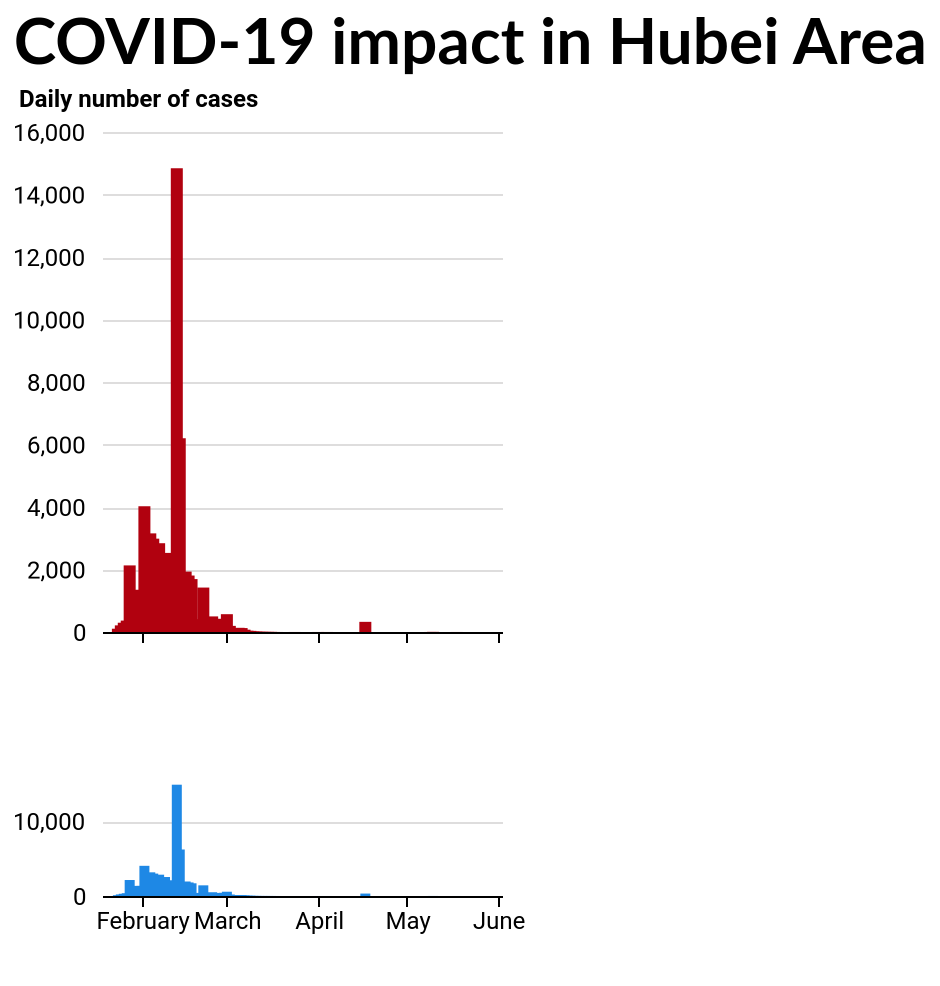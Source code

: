 {
  "config": {
    "background": "#FFFFFF",
    "title": {
      "anchor": "start",
      "fontSize": 32,
      "font": "Lato"
    },
    "axisX": {
      "domain": true,
      "domainColor": "#000000",
      "domainWidth": 1,
      "grid": false,
      "labelFontSize": 12,
      "labelFont": "Roboto",
      "labelAngle": 0,
      "tickColor": "#000000",
      "tickSize": 5,
      "titleFontSize": 12,
      "titlePadding": 10,
      "titleFont": "Roboto"
    },
    "axisY": {
      "domain": false,
      "domainWidth": 1,
      "grid": true,
      "gridColor": "#DEDDDD",
      "gridWidth": 1,
      "labelFontSize": 12,
      "labelFont": "Roboto",
      "labelPadding": 8,
      "ticks": false,
      "titleFontSize": 12,
      "titlePadding": 10,
      "titleFont": "Roboto",
      "titleAngle": 0,
      "titleY": -10,
      "titleX": 18
    },
    "legend": {
      "labelFontSize": 12,
      "labelFont": "Roboto",
      "symbolSize": 100,
      "titleFontSize": 12,
      "titlePadding": 10,
      "titleFont": "Roboto",
      "orient": "right",
      "offset": 10
    },
    "view": {
      "stroke": "transparent"
    },
    "range": {
      "category": [
        "#1696d2",
        "#ec008b",
        "#fdbf11",
        "#000000",
        "#d2d2d2",
        "#55b748"
      ],
      "diverging": [
        "#ca5800",
        "#fdbf11",
        "#fdd870",
        "#fff2cf",
        "#cfe8f3",
        "#73bfe2",
        "#1696d2",
        "#0a4c6a"
      ],
      "heatmap": [
        "#ca5800",
        "#fdbf11",
        "#fdd870",
        "#fff2cf",
        "#cfe8f3",
        "#73bfe2",
        "#1696d2",
        "#0a4c6a"
      ],
      "ordinal": [
        "#cfe8f3",
        "#a2d4ec",
        "#73bfe2",
        "#46abdb",
        "#1696d2",
        "#12719e"
      ],
      "ramp": [
        "#CFE8F3",
        "#A2D4EC",
        "#73BFE2",
        "#46ABDB",
        "#1696D2",
        "#12719E",
        "#0A4C6A",
        "#062635"
      ]
    },
    "area": {
      "fill": "#1696d2"
    },
    "rect": {
      "fill": "#1696d2"
    },
    "line": {
      "color": "#1696d2",
      "stroke": "#1696d2",
      "strokeWidth": 5
    },
    "trail": {
      "color": "#1696d2",
      "stroke": "#1696d2",
      "strokeWidth": 0,
      "size": 1
    },
    "path": {
      "stroke": "#1696d2",
      "strokeWidth": 0.5
    },
    "point": {
      "filled": true
    },
    "text": {
      "font": "Open Sans",
      "color": "#1696d2",
      "fontSize": 11,
      "align": "center",
      "fontWeight": 400,
      "size": 11
    },
    "style": {
      "bar": {
        "fill": "#1696d2",
        "stroke": null
      }
    },
    "arc": {
      "fill": "#1696d2"
    },
    "shape": {
      "stroke": "#1696d2"
    },
    "symbol": {
      "fill": "#1696d2",
      "size": 30
    }
  },
  "vconcat": [
    {
      "mark": {
        "type": "bar",
        "color": "#1e88e5"
      },
      "encoding": {
        "color": {
          "condition": {
            "value": "#1e88e5",
            "selection": {
              "not": "selector053"
            }
          },
          "value": "#b1010f"
        },
        "size": {
          "condition": {
            "value": 3,
            "selection": {
              "not": "selector053"
            }
          },
          "value": 6
        },
        "tooltip": [
          {
            "type": "nominal",
            "field": "Province",
            "title": "Area Name"
          },
          {
            "type": "temporal",
            "field": "Date",
            "title": "Date"
          },
          {
            "type": "quantitative",
            "field": "daily_Confirmed",
            "title": "Daily new cases"
          },
          {
            "type": "quantitative",
            "field": "Confirmed",
            "title": "Total cases"
          }
        ],
        "x": {
          "type": "temporal",
          "axis": {
            "labels": false,
            "title": " "
          },
          "field": "Date",
          "scale": {
            "domain": {
              "selection": "selector052"
            }
          }
        },
        "y": {
          "type": "quantitative",
          "axis": {
            "title": "Daily number of cases"
          },
          "field": "daily_Confirmed"
        }
      },
      "height": "250",
      "selection": {
        "selector053": {
          "type": "single",
          "on": "mouseover",
          "fields": [
            "Date"
          ],
          "nearest": true
        }
      },
      "title": "COVID-19 impact in Hubei Area",
      "width": "container"
    },
    {
      "mark": {
        "type": "bar",
        "color": "#1e88e5"
      },
      "encoding": {
        "color": {
          "condition": {
            "value": "#1e88e5",
            "selection": "selector052"
          },
          "value": "lightgray"
        },
        "x": {
          "type": "temporal",
          "axis": {
            "title": " "
          },
          "field": "Date"
        },
        "y": {
          "type": "quantitative",
          "axis": {
            "title": " "
          },
          "field": "daily_Confirmed"
        }
      },
      "height": 60,
      "selection": {
        "selector052": {
          "type": "interval",
          "encodings": [
            "x"
          ]
        }
      },
      "width": "container"
    }
  ],
  "data": {
    "name": "data-adb44c36260c13b51e558c2b8133ca4f"
  },
  "$schema": "https://vega.github.io/schema/vega-lite/v5.json",
  "datasets": {
    "data-adb44c36260c13b51e558c2b8133ca4f": [
      {
        "Country": "China",
        "CountryCode": "CN",
        "Province": "Hubei",
        "City": "",
        "CityCode": "",
        "Lat": "30.98",
        "Lon": "112.27",
        "Confirmed": 444,
        "Deaths": 17,
        "Recovered": 28,
        "Active": 399,
        "Date": "2020-01-22T00:00:00",
        "daily_Confirmed": 0
      },
      {
        "Country": "China",
        "CountryCode": "CN",
        "Province": "Hubei",
        "City": "",
        "CityCode": "",
        "Lat": "30.98",
        "Lon": "112.27",
        "Confirmed": 444,
        "Deaths": 17,
        "Recovered": 28,
        "Active": 399,
        "Date": "2020-01-23T00:00:00",
        "daily_Confirmed": 0
      },
      {
        "Country": "China",
        "CountryCode": "CN",
        "Province": "Hubei",
        "City": "",
        "CityCode": "",
        "Lat": "30.98",
        "Lon": "112.27",
        "Confirmed": 549,
        "Deaths": 24,
        "Recovered": 31,
        "Active": 494,
        "Date": "2020-01-24T00:00:00",
        "daily_Confirmed": 105
      },
      {
        "Country": "China",
        "CountryCode": "CN",
        "Province": "Hubei",
        "City": "",
        "CityCode": "",
        "Lat": "30.98",
        "Lon": "112.27",
        "Confirmed": 761,
        "Deaths": 40,
        "Recovered": 32,
        "Active": 689,
        "Date": "2020-01-25T00:00:00",
        "daily_Confirmed": 212
      },
      {
        "Country": "China",
        "CountryCode": "CN",
        "Province": "Hubei",
        "City": "",
        "CityCode": "",
        "Lat": "30.98",
        "Lon": "112.27",
        "Confirmed": 1058,
        "Deaths": 52,
        "Recovered": 42,
        "Active": 964,
        "Date": "2020-01-26T00:00:00",
        "daily_Confirmed": 297
      },
      {
        "Country": "China",
        "CountryCode": "CN",
        "Province": "Hubei",
        "City": "",
        "CityCode": "",
        "Lat": "30.98",
        "Lon": "112.27",
        "Confirmed": 1423,
        "Deaths": 76,
        "Recovered": 45,
        "Active": 1302,
        "Date": "2020-01-27T00:00:00",
        "daily_Confirmed": 365
      },
      {
        "Country": "China",
        "CountryCode": "CN",
        "Province": "Hubei",
        "City": "",
        "CityCode": "",
        "Lat": "30.98",
        "Lon": "112.27",
        "Confirmed": 3554,
        "Deaths": 125,
        "Recovered": 80,
        "Active": 3349,
        "Date": "2020-01-28T00:00:00",
        "daily_Confirmed": 2131
      },
      {
        "Country": "China",
        "CountryCode": "CN",
        "Province": "Hubei",
        "City": "",
        "CityCode": "",
        "Lat": "30.98",
        "Lon": "112.27",
        "Confirmed": 3554,
        "Deaths": 125,
        "Recovered": 88,
        "Active": 3341,
        "Date": "2020-01-29T00:00:00",
        "daily_Confirmed": 0
      },
      {
        "Country": "China",
        "CountryCode": "CN",
        "Province": "Hubei",
        "City": "",
        "CityCode": "",
        "Lat": "30.98",
        "Lon": "112.27",
        "Confirmed": 4903,
        "Deaths": 162,
        "Recovered": 90,
        "Active": 4651,
        "Date": "2020-01-30T00:00:00",
        "daily_Confirmed": 1349
      },
      {
        "Country": "China",
        "CountryCode": "CN",
        "Province": "Hubei",
        "City": "",
        "CityCode": "",
        "Lat": "30.98",
        "Lon": "112.27",
        "Confirmed": 5806,
        "Deaths": 204,
        "Recovered": 141,
        "Active": 5461,
        "Date": "2020-01-31T00:00:00",
        "daily_Confirmed": 903
      },
      {
        "Country": "China",
        "CountryCode": "CN",
        "Province": "Hubei",
        "City": "",
        "CityCode": "",
        "Lat": "30.98",
        "Lon": "112.27",
        "Confirmed": 7153,
        "Deaths": 249,
        "Recovered": 168,
        "Active": 6736,
        "Date": "2020-02-01T00:00:00",
        "daily_Confirmed": 1347
      },
      {
        "Country": "China",
        "CountryCode": "CN",
        "Province": "Hubei",
        "City": "",
        "CityCode": "",
        "Lat": "30.98",
        "Lon": "112.27",
        "Confirmed": 11177,
        "Deaths": 350,
        "Recovered": 295,
        "Active": 10532,
        "Date": "2020-02-02T00:00:00",
        "daily_Confirmed": 4024
      },
      {
        "Country": "China",
        "CountryCode": "CN",
        "Province": "Hubei",
        "City": "",
        "CityCode": "",
        "Lat": "30.98",
        "Lon": "112.27",
        "Confirmed": 13522,
        "Deaths": 414,
        "Recovered": 386,
        "Active": 12722,
        "Date": "2020-02-03T00:00:00",
        "daily_Confirmed": 2345
      },
      {
        "Country": "China",
        "CountryCode": "CN",
        "Province": "Hubei",
        "City": "",
        "CityCode": "",
        "Lat": "30.98",
        "Lon": "112.27",
        "Confirmed": 16678,
        "Deaths": 479,
        "Recovered": 522,
        "Active": 15677,
        "Date": "2020-02-04T00:00:00",
        "daily_Confirmed": 3156
      },
      {
        "Country": "China",
        "CountryCode": "CN",
        "Province": "Hubei",
        "City": "",
        "CityCode": "",
        "Lat": "30.98",
        "Lon": "112.27",
        "Confirmed": 19665,
        "Deaths": 549,
        "Recovered": 633,
        "Active": 18483,
        "Date": "2020-02-05T00:00:00",
        "daily_Confirmed": 2987
      },
      {
        "Country": "China",
        "CountryCode": "CN",
        "Province": "Hubei",
        "City": "",
        "CityCode": "",
        "Lat": "30.98",
        "Lon": "112.27",
        "Confirmed": 22112,
        "Deaths": 618,
        "Recovered": 817,
        "Active": 20677,
        "Date": "2020-02-06T00:00:00",
        "daily_Confirmed": 2447
      },
      {
        "Country": "China",
        "CountryCode": "CN",
        "Province": "Hubei",
        "City": "",
        "CityCode": "",
        "Lat": "30.98",
        "Lon": "112.27",
        "Confirmed": 24953,
        "Deaths": 699,
        "Recovered": 1115,
        "Active": 23139,
        "Date": "2020-02-07T00:00:00",
        "daily_Confirmed": 2841
      },
      {
        "Country": "China",
        "CountryCode": "CN",
        "Province": "Hubei",
        "City": "",
        "CityCode": "",
        "Lat": "30.98",
        "Lon": "112.27",
        "Confirmed": 27100,
        "Deaths": 780,
        "Recovered": 1439,
        "Active": 24881,
        "Date": "2020-02-08T00:00:00",
        "daily_Confirmed": 2147
      },
      {
        "Country": "China",
        "CountryCode": "CN",
        "Province": "Hubei",
        "City": "",
        "CityCode": "",
        "Lat": "30.98",
        "Lon": "112.27",
        "Confirmed": 29631,
        "Deaths": 871,
        "Recovered": 1795,
        "Active": 26965,
        "Date": "2020-02-09T00:00:00",
        "daily_Confirmed": 2531
      },
      {
        "Country": "China",
        "CountryCode": "CN",
        "Province": "Hubei",
        "City": "",
        "CityCode": "",
        "Lat": "30.98",
        "Lon": "112.27",
        "Confirmed": 31728,
        "Deaths": 974,
        "Recovered": 2222,
        "Active": 28532,
        "Date": "2020-02-10T00:00:00",
        "daily_Confirmed": 2097
      },
      {
        "Country": "China",
        "CountryCode": "CN",
        "Province": "Hubei",
        "City": "",
        "CityCode": "",
        "Lat": "30.98",
        "Lon": "112.27",
        "Confirmed": 33366,
        "Deaths": 1068,
        "Recovered": 2639,
        "Active": 29659,
        "Date": "2020-02-11T00:00:00",
        "daily_Confirmed": 1638
      },
      {
        "Country": "China",
        "CountryCode": "CN",
        "Province": "Hubei",
        "City": "",
        "CityCode": "",
        "Lat": "30.98",
        "Lon": "112.27",
        "Confirmed": 33366,
        "Deaths": 1068,
        "Recovered": 2686,
        "Active": 29612,
        "Date": "2020-02-12T00:00:00",
        "daily_Confirmed": 0
      },
      {
        "Country": "China",
        "CountryCode": "CN",
        "Province": "Hubei",
        "City": "",
        "CityCode": "",
        "Lat": "30.98",
        "Lon": "112.27",
        "Confirmed": 48206,
        "Deaths": 1310,
        "Recovered": 3459,
        "Active": 43437,
        "Date": "2020-02-13T00:00:00",
        "daily_Confirmed": 14840
      },
      {
        "Country": "China",
        "CountryCode": "CN",
        "Province": "Hubei",
        "City": "",
        "CityCode": "",
        "Lat": "30.98",
        "Lon": "112.27",
        "Confirmed": 54406,
        "Deaths": 1457,
        "Recovered": 4774,
        "Active": 48175,
        "Date": "2020-02-14T00:00:00",
        "daily_Confirmed": 6200
      },
      {
        "Country": "China",
        "CountryCode": "CN",
        "Province": "Hubei",
        "City": "",
        "CityCode": "",
        "Lat": "30.98",
        "Lon": "112.27",
        "Confirmed": 56249,
        "Deaths": 1596,
        "Recovered": 5623,
        "Active": 49030,
        "Date": "2020-02-15T00:00:00",
        "daily_Confirmed": 1843
      },
      {
        "Country": "China",
        "CountryCode": "CN",
        "Province": "Hubei",
        "City": "",
        "CityCode": "",
        "Lat": "30.98",
        "Lon": "112.27",
        "Confirmed": 58182,
        "Deaths": 1696,
        "Recovered": 6639,
        "Active": 49847,
        "Date": "2020-02-16T00:00:00",
        "daily_Confirmed": 1933
      },
      {
        "Country": "China",
        "CountryCode": "CN",
        "Province": "Hubei",
        "City": "",
        "CityCode": "",
        "Lat": "30.98",
        "Lon": "112.27",
        "Confirmed": 59989,
        "Deaths": 1789,
        "Recovered": 7862,
        "Active": 50338,
        "Date": "2020-02-17T00:00:00",
        "daily_Confirmed": 1807
      },
      {
        "Country": "China",
        "CountryCode": "CN",
        "Province": "Hubei",
        "City": "",
        "CityCode": "",
        "Lat": "30.98",
        "Lon": "112.27",
        "Confirmed": 61682,
        "Deaths": 1921,
        "Recovered": 9128,
        "Active": 50633,
        "Date": "2020-02-18T00:00:00",
        "daily_Confirmed": 1693
      },
      {
        "Country": "China",
        "CountryCode": "CN",
        "Province": "Hubei",
        "City": "",
        "CityCode": "",
        "Lat": "30.98",
        "Lon": "112.27",
        "Confirmed": 62031,
        "Deaths": 2029,
        "Recovered": 10337,
        "Active": 49665,
        "Date": "2020-02-19T00:00:00",
        "daily_Confirmed": 349
      },
      {
        "Country": "China",
        "CountryCode": "CN",
        "Province": "Hubei",
        "City": "",
        "CityCode": "",
        "Lat": "30.98",
        "Lon": "112.27",
        "Confirmed": 62442,
        "Deaths": 2144,
        "Recovered": 11788,
        "Active": 48510,
        "Date": "2020-02-20T00:00:00",
        "daily_Confirmed": 411
      },
      {
        "Country": "China",
        "CountryCode": "CN",
        "Province": "Hubei",
        "City": "",
        "CityCode": "",
        "Lat": "30.98",
        "Lon": "112.27",
        "Confirmed": 62662,
        "Deaths": 2144,
        "Recovered": 11881,
        "Active": 48637,
        "Date": "2020-02-21T00:00:00",
        "daily_Confirmed": 220
      },
      {
        "Country": "China",
        "CountryCode": "CN",
        "Province": "Hubei",
        "City": "",
        "CityCode": "",
        "Lat": "30.98",
        "Lon": "112.27",
        "Confirmed": 64084,
        "Deaths": 2346,
        "Recovered": 15299,
        "Active": 46439,
        "Date": "2020-02-22T00:00:00",
        "daily_Confirmed": 1422
      },
      {
        "Country": "China",
        "CountryCode": "CN",
        "Province": "Hubei",
        "City": "",
        "CityCode": "",
        "Lat": "30.98",
        "Lon": "112.27",
        "Confirmed": 64084,
        "Deaths": 2346,
        "Recovered": 15343,
        "Active": 46395,
        "Date": "2020-02-23T00:00:00",
        "daily_Confirmed": 0
      },
      {
        "Country": "China",
        "CountryCode": "CN",
        "Province": "Hubei",
        "City": "",
        "CityCode": "",
        "Lat": "30.98",
        "Lon": "112.27",
        "Confirmed": 64287,
        "Deaths": 2495,
        "Recovered": 16748,
        "Active": 45044,
        "Date": "2020-02-24T00:00:00",
        "daily_Confirmed": 203
      },
      {
        "Country": "China",
        "CountryCode": "CN",
        "Province": "Hubei",
        "City": "",
        "CityCode": "",
        "Lat": "30.98",
        "Lon": "112.27",
        "Confirmed": 64786,
        "Deaths": 2563,
        "Recovered": 18971,
        "Active": 43252,
        "Date": "2020-02-25T00:00:00",
        "daily_Confirmed": 499
      },
      {
        "Country": "China",
        "CountryCode": "CN",
        "Province": "Hubei",
        "City": "",
        "CityCode": "",
        "Lat": "30.98",
        "Lon": "112.27",
        "Confirmed": 65187,
        "Deaths": 2615,
        "Recovered": 20969,
        "Active": 41603,
        "Date": "2020-02-26T00:00:00",
        "daily_Confirmed": 401
      },
      {
        "Country": "China",
        "CountryCode": "CN",
        "Province": "Hubei",
        "City": "",
        "CityCode": "",
        "Lat": "30.98",
        "Lon": "112.27",
        "Confirmed": 65596,
        "Deaths": 2641,
        "Recovered": 23383,
        "Active": 39572,
        "Date": "2020-02-27T00:00:00",
        "daily_Confirmed": 409
      },
      {
        "Country": "China",
        "CountryCode": "CN",
        "Province": "Hubei",
        "City": "",
        "CityCode": "",
        "Lat": "30.98",
        "Lon": "112.27",
        "Confirmed": 65914,
        "Deaths": 2682,
        "Recovered": 26403,
        "Active": 36829,
        "Date": "2020-02-28T00:00:00",
        "daily_Confirmed": 318
      },
      {
        "Country": "China",
        "CountryCode": "CN",
        "Province": "Hubei",
        "City": "",
        "CityCode": "",
        "Lat": "30.98",
        "Lon": "112.27",
        "Confirmed": 66337,
        "Deaths": 2727,
        "Recovered": 28993,
        "Active": 34617,
        "Date": "2020-02-29T00:00:00",
        "daily_Confirmed": 423
      },
      {
        "Country": "China",
        "CountryCode": "CN",
        "Province": "Hubei",
        "City": "",
        "CityCode": "",
        "Lat": "30.98",
        "Lon": "112.27",
        "Confirmed": 66907,
        "Deaths": 2761,
        "Recovered": 31536,
        "Active": 32610,
        "Date": "2020-03-01T00:00:00",
        "daily_Confirmed": 570
      },
      {
        "Country": "China",
        "CountryCode": "CN",
        "Province": "Hubei",
        "City": "",
        "CityCode": "",
        "Lat": "30.98",
        "Lon": "112.27",
        "Confirmed": 67103,
        "Deaths": 2803,
        "Recovered": 33934,
        "Active": 30366,
        "Date": "2020-03-02T00:00:00",
        "daily_Confirmed": 196
      },
      {
        "Country": "China",
        "CountryCode": "CN",
        "Province": "Hubei",
        "City": "",
        "CityCode": "",
        "Lat": "30.98",
        "Lon": "112.27",
        "Confirmed": 67217,
        "Deaths": 2835,
        "Recovered": 36208,
        "Active": 28174,
        "Date": "2020-03-03T00:00:00",
        "daily_Confirmed": 114
      },
      {
        "Country": "China",
        "CountryCode": "CN",
        "Province": "Hubei",
        "City": "",
        "CityCode": "",
        "Lat": "30.98",
        "Lon": "112.27",
        "Confirmed": 67332,
        "Deaths": 2871,
        "Recovered": 38557,
        "Active": 25904,
        "Date": "2020-03-04T00:00:00",
        "daily_Confirmed": 115
      },
      {
        "Country": "China",
        "CountryCode": "CN",
        "Province": "Hubei",
        "City": "",
        "CityCode": "",
        "Lat": "30.98",
        "Lon": "112.27",
        "Confirmed": 67466,
        "Deaths": 2902,
        "Recovered": 40592,
        "Active": 23972,
        "Date": "2020-03-05T00:00:00",
        "daily_Confirmed": 134
      },
      {
        "Country": "China",
        "CountryCode": "CN",
        "Province": "Hubei",
        "City": "",
        "CityCode": "",
        "Lat": "30.98",
        "Lon": "112.27",
        "Confirmed": 67592,
        "Deaths": 2931,
        "Recovered": 42033,
        "Active": 22628,
        "Date": "2020-03-06T00:00:00",
        "daily_Confirmed": 126
      },
      {
        "Country": "China",
        "CountryCode": "CN",
        "Province": "Hubei",
        "City": "",
        "CityCode": "",
        "Lat": "30.98",
        "Lon": "112.27",
        "Confirmed": 67666,
        "Deaths": 2959,
        "Recovered": 43500,
        "Active": 21207,
        "Date": "2020-03-07T00:00:00",
        "daily_Confirmed": 74
      },
      {
        "Country": "China",
        "CountryCode": "CN",
        "Province": "Hubei",
        "City": "",
        "CityCode": "",
        "Lat": "30.98",
        "Lon": "112.27",
        "Confirmed": 67707,
        "Deaths": 2986,
        "Recovered": 45235,
        "Active": 19486,
        "Date": "2020-03-08T00:00:00",
        "daily_Confirmed": 41
      },
      {
        "Country": "China",
        "CountryCode": "CN",
        "Province": "Hubei",
        "City": "",
        "CityCode": "",
        "Lat": "30.98",
        "Lon": "112.27",
        "Confirmed": 67743,
        "Deaths": 3008,
        "Recovered": 46488,
        "Active": 18247,
        "Date": "2020-03-09T00:00:00",
        "daily_Confirmed": 36
      },
      {
        "Country": "China",
        "CountryCode": "CN",
        "Province": "Hubei",
        "City": "",
        "CityCode": "",
        "Lat": "30.98",
        "Lon": "112.27",
        "Confirmed": 67760,
        "Deaths": 3024,
        "Recovered": 47743,
        "Active": 16993,
        "Date": "2020-03-10T00:00:00",
        "daily_Confirmed": 17
      },
      {
        "Country": "China",
        "CountryCode": "CN",
        "Province": "Hubei",
        "City": "",
        "CityCode": "",
        "Lat": "30.98",
        "Lon": "112.27",
        "Confirmed": 67773,
        "Deaths": 3046,
        "Recovered": 49134,
        "Active": 15593,
        "Date": "2020-03-11T00:00:00",
        "daily_Confirmed": 13
      },
      {
        "Country": "China",
        "CountryCode": "CN",
        "Province": "Hubei",
        "City": "",
        "CityCode": "",
        "Lat": "30.98",
        "Lon": "112.27",
        "Confirmed": 67781,
        "Deaths": 3056,
        "Recovered": 50318,
        "Active": 14407,
        "Date": "2020-03-12T00:00:00",
        "daily_Confirmed": 8
      },
      {
        "Country": "China",
        "CountryCode": "CN",
        "Province": "Hubei",
        "City": "",
        "CityCode": "",
        "Lat": "30.98",
        "Lon": "112.27",
        "Confirmed": 67786,
        "Deaths": 3062,
        "Recovered": 51553,
        "Active": 13171,
        "Date": "2020-03-13T00:00:00",
        "daily_Confirmed": 5
      },
      {
        "Country": "China",
        "CountryCode": "CN",
        "Province": "Hubei",
        "City": "",
        "CityCode": "",
        "Lat": "30.98",
        "Lon": "112.27",
        "Confirmed": 67790,
        "Deaths": 3075,
        "Recovered": 52960,
        "Active": 11755,
        "Date": "2020-03-14T00:00:00",
        "daily_Confirmed": 4
      },
      {
        "Country": "China",
        "CountryCode": "CN",
        "Province": "Hubei",
        "City": "",
        "CityCode": "",
        "Lat": "30.98",
        "Lon": "112.27",
        "Confirmed": 67794,
        "Deaths": 3085,
        "Recovered": 54288,
        "Active": 10421,
        "Date": "2020-03-15T00:00:00",
        "daily_Confirmed": 4
      },
      {
        "Country": "China",
        "CountryCode": "CN",
        "Province": "Hubei",
        "City": "",
        "CityCode": "",
        "Lat": "30.98",
        "Lon": "112.27",
        "Confirmed": 67798,
        "Deaths": 3099,
        "Recovered": 55142,
        "Active": 9557,
        "Date": "2020-03-16T00:00:00",
        "daily_Confirmed": 4
      },
      {
        "Country": "China",
        "CountryCode": "CN",
        "Province": "Hubei",
        "City": "",
        "CityCode": "",
        "Lat": "30.98",
        "Lon": "112.27",
        "Confirmed": 67799,
        "Deaths": 3111,
        "Recovered": 56003,
        "Active": 8685,
        "Date": "2020-03-17T00:00:00",
        "daily_Confirmed": 1
      },
      {
        "Country": "China",
        "CountryCode": "CN",
        "Province": "Hubei",
        "City": "",
        "CityCode": "",
        "Lat": "30.98",
        "Lon": "112.27",
        "Confirmed": 67800,
        "Deaths": 3122,
        "Recovered": 56927,
        "Active": 7751,
        "Date": "2020-03-18T00:00:00",
        "daily_Confirmed": 1
      },
      {
        "Country": "China",
        "CountryCode": "CN",
        "Province": "Hubei",
        "City": "",
        "CityCode": "",
        "Lat": "30.98",
        "Lon": "112.27",
        "Confirmed": 67800,
        "Deaths": 3130,
        "Recovered": 57682,
        "Active": 6988,
        "Date": "2020-03-19T00:00:00",
        "daily_Confirmed": 0
      },
      {
        "Country": "China",
        "CountryCode": "CN",
        "Province": "Hubei",
        "City": "",
        "CityCode": "",
        "Lat": "30.98",
        "Lon": "112.27",
        "Confirmed": 67800,
        "Deaths": 3133,
        "Recovered": 58382,
        "Active": 6285,
        "Date": "2020-03-20T00:00:00",
        "daily_Confirmed": 0
      },
      {
        "Country": "China",
        "CountryCode": "CN",
        "Province": "Hubei",
        "City": "",
        "CityCode": "",
        "Lat": "30.98",
        "Lon": "112.27",
        "Confirmed": 67800,
        "Deaths": 3139,
        "Recovered": 58946,
        "Active": 5715,
        "Date": "2020-03-21T00:00:00",
        "daily_Confirmed": 0
      },
      {
        "Country": "China",
        "CountryCode": "CN",
        "Province": "Hubei",
        "City": "",
        "CityCode": "",
        "Lat": "30.98",
        "Lon": "112.27",
        "Confirmed": 67800,
        "Deaths": 3153,
        "Recovered": 59433,
        "Active": 5214,
        "Date": "2020-03-22T00:00:00",
        "daily_Confirmed": 0
      },
      {
        "Country": "China",
        "CountryCode": "CN",
        "Province": "Hubei",
        "City": "",
        "CityCode": "",
        "Lat": "30.98",
        "Lon": "112.27",
        "Confirmed": 67800,
        "Deaths": 3153,
        "Recovered": 59879,
        "Active": 4768,
        "Date": "2020-03-23T00:00:00",
        "daily_Confirmed": 0
      },
      {
        "Country": "China",
        "CountryCode": "CN",
        "Province": "Hubei",
        "City": "",
        "CityCode": "",
        "Lat": "30.98",
        "Lon": "112.27",
        "Confirmed": 67801,
        "Deaths": 3160,
        "Recovered": 60324,
        "Active": 4317,
        "Date": "2020-03-24T00:00:00",
        "daily_Confirmed": 1
      },
      {
        "Country": "China",
        "CountryCode": "CN",
        "Province": "Hubei",
        "City": "",
        "CityCode": "",
        "Lat": "30.98",
        "Lon": "112.27",
        "Confirmed": 67801,
        "Deaths": 3163,
        "Recovered": 60811,
        "Active": 3827,
        "Date": "2020-03-25T00:00:00",
        "daily_Confirmed": 0
      },
      {
        "Country": "China",
        "CountryCode": "CN",
        "Province": "Hubei",
        "City": "",
        "CityCode": "",
        "Lat": "30.98",
        "Lon": "112.27",
        "Confirmed": 67801,
        "Deaths": 3169,
        "Recovered": 61201,
        "Active": 3431,
        "Date": "2020-03-26T00:00:00",
        "daily_Confirmed": 0
      },
      {
        "Country": "China",
        "CountryCode": "CN",
        "Province": "Hubei",
        "City": "",
        "CityCode": "",
        "Lat": "30.98",
        "Lon": "112.27",
        "Confirmed": 67801,
        "Deaths": 3174,
        "Recovered": 61732,
        "Active": 2895,
        "Date": "2020-03-27T00:00:00",
        "daily_Confirmed": 0
      },
      {
        "Country": "China",
        "CountryCode": "CN",
        "Province": "Hubei",
        "City": "",
        "CityCode": "",
        "Lat": "30.98",
        "Lon": "112.27",
        "Confirmed": 67801,
        "Deaths": 3177,
        "Recovered": 62098,
        "Active": 2526,
        "Date": "2020-03-28T00:00:00",
        "daily_Confirmed": 0
      },
      {
        "Country": "China",
        "CountryCode": "CN",
        "Province": "Hubei",
        "City": "",
        "CityCode": "",
        "Lat": "30.98",
        "Lon": "112.27",
        "Confirmed": 67801,
        "Deaths": 3182,
        "Recovered": 62570,
        "Active": 2049,
        "Date": "2020-03-29T00:00:00",
        "daily_Confirmed": 0
      },
      {
        "Country": "China",
        "CountryCode": "CN",
        "Province": "Hubei",
        "City": "",
        "CityCode": "",
        "Lat": "30.98",
        "Lon": "112.27",
        "Confirmed": 67801,
        "Deaths": 3186,
        "Recovered": 62889,
        "Active": 1726,
        "Date": "2020-03-30T00:00:00",
        "daily_Confirmed": 0
      },
      {
        "Country": "China",
        "CountryCode": "CN",
        "Province": "Hubei",
        "City": "",
        "CityCode": "",
        "Lat": "30.98",
        "Lon": "112.27",
        "Confirmed": 67801,
        "Deaths": 3187,
        "Recovered": 63153,
        "Active": 1461,
        "Date": "2020-03-31T00:00:00",
        "daily_Confirmed": 0
      },
      {
        "Country": "China",
        "CountryCode": "CN",
        "Province": "Hubei",
        "City": "",
        "CityCode": "",
        "Lat": "30.98",
        "Lon": "112.27",
        "Confirmed": 67802,
        "Deaths": 3193,
        "Recovered": 63326,
        "Active": 1283,
        "Date": "2020-04-01T00:00:00",
        "daily_Confirmed": 1
      },
      {
        "Country": "China",
        "CountryCode": "CN",
        "Province": "Hubei",
        "City": "",
        "CityCode": "",
        "Lat": "30.98",
        "Lon": "112.27",
        "Confirmed": 67802,
        "Deaths": 3199,
        "Recovered": 63471,
        "Active": 1132,
        "Date": "2020-04-02T00:00:00",
        "daily_Confirmed": 0
      },
      {
        "Country": "China",
        "CountryCode": "CN",
        "Province": "Hubei",
        "City": "",
        "CityCode": "",
        "Lat": "30.98",
        "Lon": "112.27",
        "Confirmed": 67802,
        "Deaths": 3203,
        "Recovered": 63612,
        "Active": 987,
        "Date": "2020-04-03T00:00:00",
        "daily_Confirmed": 0
      },
      {
        "Country": "China",
        "CountryCode": "CN",
        "Province": "Hubei",
        "City": "",
        "CityCode": "",
        "Lat": "30.98",
        "Lon": "112.27",
        "Confirmed": 67803,
        "Deaths": 3207,
        "Recovered": 63762,
        "Active": 834,
        "Date": "2020-04-04T00:00:00",
        "daily_Confirmed": 1
      },
      {
        "Country": "China",
        "CountryCode": "CN",
        "Province": "Hubei",
        "City": "",
        "CityCode": "",
        "Lat": "30.98",
        "Lon": "112.27",
        "Confirmed": 67803,
        "Deaths": 3210,
        "Recovered": 63945,
        "Active": 648,
        "Date": "2020-04-05T00:00:00",
        "daily_Confirmed": 0
      },
      {
        "Country": "China",
        "CountryCode": "CN",
        "Province": "Hubei",
        "City": "",
        "CityCode": "",
        "Lat": "30.98",
        "Lon": "112.27",
        "Confirmed": 67803,
        "Deaths": 3212,
        "Recovered": 64014,
        "Active": 577,
        "Date": "2020-04-06T00:00:00",
        "daily_Confirmed": 0
      },
      {
        "Country": "China",
        "CountryCode": "CN",
        "Province": "Hubei",
        "City": "",
        "CityCode": "",
        "Lat": "30.98",
        "Lon": "112.27",
        "Confirmed": 67803,
        "Deaths": 3212,
        "Recovered": 64073,
        "Active": 518,
        "Date": "2020-04-07T00:00:00",
        "daily_Confirmed": 0
      },
      {
        "Country": "China",
        "CountryCode": "CN",
        "Province": "Hubei",
        "City": "",
        "CityCode": "",
        "Lat": "30.98",
        "Lon": "112.27",
        "Confirmed": 67803,
        "Deaths": 3213,
        "Recovered": 64142,
        "Active": 448,
        "Date": "2020-04-08T00:00:00",
        "daily_Confirmed": 0
      },
      {
        "Country": "China",
        "CountryCode": "CN",
        "Province": "Hubei",
        "City": "",
        "CityCode": "",
        "Lat": "30.98",
        "Lon": "112.27",
        "Confirmed": 67803,
        "Deaths": 3215,
        "Recovered": 64187,
        "Active": 401,
        "Date": "2020-04-09T00:00:00",
        "daily_Confirmed": 0
      },
      {
        "Country": "China",
        "CountryCode": "CN",
        "Province": "Hubei",
        "City": "",
        "CityCode": "",
        "Lat": "30.98",
        "Lon": "112.27",
        "Confirmed": 67803,
        "Deaths": 3216,
        "Recovered": 64236,
        "Active": 351,
        "Date": "2020-04-10T00:00:00",
        "daily_Confirmed": 0
      },
      {
        "Country": "China",
        "CountryCode": "CN",
        "Province": "Hubei",
        "City": "",
        "CityCode": "",
        "Lat": "30.98",
        "Lon": "112.27",
        "Confirmed": 67803,
        "Deaths": 3219,
        "Recovered": 64264,
        "Active": 320,
        "Date": "2020-04-11T00:00:00",
        "daily_Confirmed": 0
      },
      {
        "Country": "China",
        "CountryCode": "CN",
        "Province": "Hubei",
        "City": "",
        "CityCode": "",
        "Lat": "30.98",
        "Lon": "112.27",
        "Confirmed": 67803,
        "Deaths": 3219,
        "Recovered": 64281,
        "Active": 303,
        "Date": "2020-04-12T00:00:00",
        "daily_Confirmed": 0
      },
      {
        "Country": "China",
        "CountryCode": "CN",
        "Province": "Hubei",
        "City": "",
        "CityCode": "",
        "Lat": "30.98",
        "Lon": "112.27",
        "Confirmed": 67803,
        "Deaths": 3221,
        "Recovered": 64338,
        "Active": 244,
        "Date": "2020-04-13T00:00:00",
        "daily_Confirmed": 0
      },
      {
        "Country": "China",
        "CountryCode": "CN",
        "Province": "Hubei",
        "City": "",
        "CityCode": "",
        "Lat": "30.98",
        "Lon": "112.27",
        "Confirmed": 67803,
        "Deaths": 3221,
        "Recovered": 64363,
        "Active": 219,
        "Date": "2020-04-14T00:00:00",
        "daily_Confirmed": 0
      },
      {
        "Country": "China",
        "CountryCode": "CN",
        "Province": "Hubei",
        "City": "",
        "CityCode": "",
        "Lat": "30.98",
        "Lon": "112.27",
        "Confirmed": 67803,
        "Deaths": 3222,
        "Recovered": 64402,
        "Active": 179,
        "Date": "2020-04-15T00:00:00",
        "daily_Confirmed": 0
      },
      {
        "Country": "China",
        "CountryCode": "CN",
        "Province": "Hubei",
        "City": "",
        "CityCode": "",
        "Lat": "30.98",
        "Lon": "112.27",
        "Confirmed": 67803,
        "Deaths": 3222,
        "Recovered": 64435,
        "Active": 146,
        "Date": "2020-04-16T00:00:00",
        "daily_Confirmed": 0
      },
      {
        "Country": "China",
        "CountryCode": "CN",
        "Province": "Hubei",
        "City": "",
        "CityCode": "",
        "Lat": "30.98",
        "Lon": "112.27",
        "Confirmed": 68128,
        "Deaths": 4512,
        "Recovered": 63487,
        "Active": 129,
        "Date": "2020-04-17T00:00:00",
        "daily_Confirmed": 325
      },
      {
        "Country": "China",
        "CountryCode": "CN",
        "Province": "Hubei",
        "City": "",
        "CityCode": "",
        "Lat": "30.98",
        "Lon": "112.27",
        "Confirmed": 68128,
        "Deaths": 4512,
        "Recovered": 63494,
        "Active": 122,
        "Date": "2020-04-18T00:00:00",
        "daily_Confirmed": 0
      },
      {
        "Country": "China",
        "CountryCode": "CN",
        "Province": "Hubei",
        "City": "",
        "CityCode": "",
        "Lat": "30.98",
        "Lon": "112.27",
        "Confirmed": 68128,
        "Deaths": 4512,
        "Recovered": 63507,
        "Active": 109,
        "Date": "2020-04-19T00:00:00",
        "daily_Confirmed": 0
      },
      {
        "Country": "China",
        "CountryCode": "CN",
        "Province": "Hubei",
        "City": "",
        "CityCode": "",
        "Lat": "30.98",
        "Lon": "112.27",
        "Confirmed": 68128,
        "Deaths": 4512,
        "Recovered": 63511,
        "Active": 105,
        "Date": "2020-04-20T00:00:00",
        "daily_Confirmed": 0
      },
      {
        "Country": "China",
        "CountryCode": "CN",
        "Province": "Hubei",
        "City": "",
        "CityCode": "",
        "Lat": "30.98",
        "Lon": "112.27",
        "Confirmed": 68128,
        "Deaths": 4512,
        "Recovered": 63514,
        "Active": 102,
        "Date": "2020-04-21T00:00:00",
        "daily_Confirmed": 0
      },
      {
        "Country": "China",
        "CountryCode": "CN",
        "Province": "Hubei",
        "City": "",
        "CityCode": "",
        "Lat": "30.98",
        "Lon": "112.27",
        "Confirmed": 68128,
        "Deaths": 4512,
        "Recovered": 63519,
        "Active": 97,
        "Date": "2020-04-22T00:00:00",
        "daily_Confirmed": 0
      },
      {
        "Country": "China",
        "CountryCode": "CN",
        "Province": "Hubei",
        "City": "",
        "CityCode": "",
        "Lat": "30.98",
        "Lon": "112.27",
        "Confirmed": 68128,
        "Deaths": 4512,
        "Recovered": 63569,
        "Active": 47,
        "Date": "2020-04-23T00:00:00",
        "daily_Confirmed": 0
      },
      {
        "Country": "China",
        "CountryCode": "CN",
        "Province": "Hubei",
        "City": "",
        "CityCode": "",
        "Lat": "30.98",
        "Lon": "112.27",
        "Confirmed": 68128,
        "Deaths": 4512,
        "Recovered": 63593,
        "Active": 23,
        "Date": "2020-04-24T00:00:00",
        "daily_Confirmed": 0
      },
      {
        "Country": "China",
        "CountryCode": "CN",
        "Province": "Hubei",
        "City": "",
        "CityCode": "",
        "Lat": "30.98",
        "Lon": "112.27",
        "Confirmed": 68128,
        "Deaths": 4512,
        "Recovered": 63604,
        "Active": 12,
        "Date": "2020-04-25T00:00:00",
        "daily_Confirmed": 0
      },
      {
        "Country": "China",
        "CountryCode": "CN",
        "Province": "Hubei",
        "City": "",
        "CityCode": "",
        "Lat": "30.98",
        "Lon": "112.27",
        "Confirmed": 68128,
        "Deaths": 4512,
        "Recovered": 63616,
        "Active": 0,
        "Date": "2020-04-26T00:00:00",
        "daily_Confirmed": 0
      },
      {
        "Country": "China",
        "CountryCode": "CN",
        "Province": "Hubei",
        "City": "",
        "CityCode": "",
        "Lat": "30.98",
        "Lon": "112.27",
        "Confirmed": 68128,
        "Deaths": 4512,
        "Recovered": 63616,
        "Active": 0,
        "Date": "2020-04-27T00:00:00",
        "daily_Confirmed": 0
      },
      {
        "Country": "China",
        "CountryCode": "CN",
        "Province": "Hubei",
        "City": "",
        "CityCode": "",
        "Lat": "30.98",
        "Lon": "112.27",
        "Confirmed": 68128,
        "Deaths": 4512,
        "Recovered": 63616,
        "Active": 0,
        "Date": "2020-04-28T00:00:00",
        "daily_Confirmed": 0
      },
      {
        "Country": "China",
        "CountryCode": "CN",
        "Province": "Hubei",
        "City": "",
        "CityCode": "",
        "Lat": "30.98",
        "Lon": "112.27",
        "Confirmed": 68128,
        "Deaths": 4512,
        "Recovered": 63616,
        "Active": 0,
        "Date": "2020-04-29T00:00:00",
        "daily_Confirmed": 0
      },
      {
        "Country": "China",
        "CountryCode": "CN",
        "Province": "Hubei",
        "City": "",
        "CityCode": "",
        "Lat": "30.98",
        "Lon": "112.27",
        "Confirmed": 68128,
        "Deaths": 4512,
        "Recovered": 63616,
        "Active": 0,
        "Date": "2020-04-30T00:00:00",
        "daily_Confirmed": 0
      },
      {
        "Country": "China",
        "CountryCode": "CN",
        "Province": "Hubei",
        "City": "",
        "CityCode": "",
        "Lat": "30.98",
        "Lon": "112.27",
        "Confirmed": 68128,
        "Deaths": 4512,
        "Recovered": 63616,
        "Active": 0,
        "Date": "2020-05-01T00:00:00",
        "daily_Confirmed": 0
      },
      {
        "Country": "China",
        "CountryCode": "CN",
        "Province": "Hubei",
        "City": "",
        "CityCode": "",
        "Lat": "30.98",
        "Lon": "112.27",
        "Confirmed": 68128,
        "Deaths": 4512,
        "Recovered": 63616,
        "Active": 0,
        "Date": "2020-05-02T00:00:00",
        "daily_Confirmed": 0
      },
      {
        "Country": "China",
        "CountryCode": "CN",
        "Province": "Hubei",
        "City": "",
        "CityCode": "",
        "Lat": "30.98",
        "Lon": "112.27",
        "Confirmed": 68128,
        "Deaths": 4512,
        "Recovered": 63616,
        "Active": 0,
        "Date": "2020-05-03T00:00:00",
        "daily_Confirmed": 0
      },
      {
        "Country": "China",
        "CountryCode": "CN",
        "Province": "Hubei",
        "City": "",
        "CityCode": "",
        "Lat": "30.98",
        "Lon": "112.27",
        "Confirmed": 68128,
        "Deaths": 4512,
        "Recovered": 63616,
        "Active": 0,
        "Date": "2020-05-04T00:00:00",
        "daily_Confirmed": 0
      },
      {
        "Country": "China",
        "CountryCode": "CN",
        "Province": "Hubei",
        "City": "",
        "CityCode": "",
        "Lat": "30.98",
        "Lon": "112.27",
        "Confirmed": 68128,
        "Deaths": 4512,
        "Recovered": 63616,
        "Active": 0,
        "Date": "2020-05-05T00:00:00",
        "daily_Confirmed": 0
      },
      {
        "Country": "China",
        "CountryCode": "CN",
        "Province": "Hubei",
        "City": "",
        "CityCode": "",
        "Lat": "30.98",
        "Lon": "112.27",
        "Confirmed": 68128,
        "Deaths": 4512,
        "Recovered": 63616,
        "Active": 0,
        "Date": "2020-05-06T00:00:00",
        "daily_Confirmed": 0
      },
      {
        "Country": "China",
        "CountryCode": "CN",
        "Province": "Hubei",
        "City": "",
        "CityCode": "",
        "Lat": "30.98",
        "Lon": "112.27",
        "Confirmed": 68128,
        "Deaths": 4512,
        "Recovered": 63616,
        "Active": 0,
        "Date": "2020-05-07T00:00:00",
        "daily_Confirmed": 0
      },
      {
        "Country": "China",
        "CountryCode": "CN",
        "Province": "Hubei",
        "City": "",
        "CityCode": "",
        "Lat": "30.98",
        "Lon": "112.27",
        "Confirmed": 68128,
        "Deaths": 4512,
        "Recovered": 63616,
        "Active": 0,
        "Date": "2020-05-08T00:00:00",
        "daily_Confirmed": 0
      },
      {
        "Country": "China",
        "CountryCode": "CN",
        "Province": "Hubei",
        "City": "",
        "CityCode": "",
        "Lat": "30.98",
        "Lon": "112.27",
        "Confirmed": 68129,
        "Deaths": 4512,
        "Recovered": 63616,
        "Active": 1,
        "Date": "2020-05-09T00:00:00",
        "daily_Confirmed": 1
      },
      {
        "Country": "China",
        "CountryCode": "CN",
        "Province": "Hubei",
        "City": "",
        "CityCode": "",
        "Lat": "30.98",
        "Lon": "112.27",
        "Confirmed": 68134,
        "Deaths": 4512,
        "Recovered": 63616,
        "Active": 6,
        "Date": "2020-05-10T00:00:00",
        "daily_Confirmed": 5
      },
      {
        "Country": "China",
        "CountryCode": "CN",
        "Province": "Hubei",
        "City": "",
        "CityCode": "",
        "Lat": "30.98",
        "Lon": "112.27",
        "Confirmed": 68134,
        "Deaths": 4512,
        "Recovered": 63616,
        "Active": 6,
        "Date": "2020-05-11T00:00:00",
        "daily_Confirmed": 0
      },
      {
        "Country": "China",
        "CountryCode": "CN",
        "Province": "Hubei",
        "City": "",
        "CityCode": "",
        "Lat": "30.98",
        "Lon": "112.27",
        "Confirmed": 68134,
        "Deaths": 4512,
        "Recovered": 63616,
        "Active": 6,
        "Date": "2020-05-12T00:00:00",
        "daily_Confirmed": 0
      },
      {
        "Country": "China",
        "CountryCode": "CN",
        "Province": "Hubei",
        "City": "",
        "CityCode": "",
        "Lat": "30.98",
        "Lon": "112.27",
        "Confirmed": 68134,
        "Deaths": 4512,
        "Recovered": 63616,
        "Active": 6,
        "Date": "2020-05-13T00:00:00",
        "daily_Confirmed": 0
      },
      {
        "Country": "China",
        "CountryCode": "CN",
        "Province": "Hubei",
        "City": "",
        "CityCode": "",
        "Lat": "30.98",
        "Lon": "112.27",
        "Confirmed": 68134,
        "Deaths": 4512,
        "Recovered": 63616,
        "Active": 6,
        "Date": "2020-05-14T00:00:00",
        "daily_Confirmed": 0
      },
      {
        "Country": "China",
        "CountryCode": "CN",
        "Province": "Hubei",
        "City": "",
        "CityCode": "",
        "Lat": "30.98",
        "Lon": "112.27",
        "Confirmed": 68134,
        "Deaths": 4512,
        "Recovered": 63616,
        "Active": 6,
        "Date": "2020-05-15T00:00:00",
        "daily_Confirmed": 0
      },
      {
        "Country": "China",
        "CountryCode": "CN",
        "Province": "Hubei",
        "City": "",
        "CityCode": "",
        "Lat": "30.98",
        "Lon": "112.27",
        "Confirmed": 68134,
        "Deaths": 4512,
        "Recovered": 63616,
        "Active": 6,
        "Date": "2020-05-16T00:00:00",
        "daily_Confirmed": 0
      },
      {
        "Country": "China",
        "CountryCode": "CN",
        "Province": "Hubei",
        "City": "",
        "CityCode": "",
        "Lat": "30.98",
        "Lon": "112.27",
        "Confirmed": 68134,
        "Deaths": 4512,
        "Recovered": 63616,
        "Active": 6,
        "Date": "2020-05-17T00:00:00",
        "daily_Confirmed": 0
      },
      {
        "Country": "China",
        "CountryCode": "CN",
        "Province": "Hubei",
        "City": "",
        "CityCode": "",
        "Lat": "30.98",
        "Lon": "112.27",
        "Confirmed": 68135,
        "Deaths": 4512,
        "Recovered": 63616,
        "Active": 7,
        "Date": "2020-05-18T00:00:00",
        "daily_Confirmed": 1
      },
      {
        "Country": "China",
        "CountryCode": "CN",
        "Province": "Hubei",
        "City": "",
        "CityCode": "",
        "Lat": "30.98",
        "Lon": "112.27",
        "Confirmed": 68135,
        "Deaths": 4512,
        "Recovered": 63616,
        "Active": 7,
        "Date": "2020-05-19T00:00:00",
        "daily_Confirmed": 0
      },
      {
        "Country": "China",
        "CountryCode": "CN",
        "Province": "Hubei",
        "City": "",
        "CityCode": "",
        "Lat": "30.98",
        "Lon": "112.27",
        "Confirmed": 68135,
        "Deaths": 4512,
        "Recovered": 63616,
        "Active": 7,
        "Date": "2020-05-20T00:00:00",
        "daily_Confirmed": 0
      },
      {
        "Country": "China",
        "CountryCode": "CN",
        "Province": "Hubei",
        "City": "",
        "CityCode": "",
        "Lat": "30.98",
        "Lon": "112.27",
        "Confirmed": 68135,
        "Deaths": 4512,
        "Recovered": 63616,
        "Active": 7,
        "Date": "2020-05-21T00:00:00",
        "daily_Confirmed": 0
      },
      {
        "Country": "China",
        "CountryCode": "CN",
        "Province": "Hubei",
        "City": "",
        "CityCode": "",
        "Lat": "30.98",
        "Lon": "112.27",
        "Confirmed": 68135,
        "Deaths": 4512,
        "Recovered": 63616,
        "Active": 7,
        "Date": "2020-05-22T00:00:00",
        "daily_Confirmed": 0
      },
      {
        "Country": "China",
        "CountryCode": "CN",
        "Province": "Hubei",
        "City": "",
        "CityCode": "",
        "Lat": "30.98",
        "Lon": "112.27",
        "Confirmed": 68135,
        "Deaths": 4512,
        "Recovered": 63616,
        "Active": 7,
        "Date": "2020-05-23T00:00:00",
        "daily_Confirmed": 0
      },
      {
        "Country": "China",
        "CountryCode": "CN",
        "Province": "Hubei",
        "City": "",
        "CityCode": "",
        "Lat": "30.98",
        "Lon": "112.27",
        "Confirmed": 68135,
        "Deaths": 4512,
        "Recovered": 63617,
        "Active": 6,
        "Date": "2020-05-24T00:00:00",
        "daily_Confirmed": 0
      },
      {
        "Country": "China",
        "CountryCode": "CN",
        "Province": "Hubei",
        "City": "",
        "CityCode": "",
        "Lat": "30.98",
        "Lon": "112.27",
        "Confirmed": 68135,
        "Deaths": 4512,
        "Recovered": 63617,
        "Active": 6,
        "Date": "2020-05-25T00:00:00",
        "daily_Confirmed": 0
      },
      {
        "Country": "China",
        "CountryCode": "CN",
        "Province": "Hubei",
        "City": "",
        "CityCode": "",
        "Lat": "30.98",
        "Lon": "112.27",
        "Confirmed": 68135,
        "Deaths": 4512,
        "Recovered": 63618,
        "Active": 5,
        "Date": "2020-05-26T00:00:00",
        "daily_Confirmed": 0
      },
      {
        "Country": "China",
        "CountryCode": "CN",
        "Province": "Hubei",
        "City": "",
        "CityCode": "",
        "Lat": "30.98",
        "Lon": "112.27",
        "Confirmed": 68135,
        "Deaths": 4512,
        "Recovered": 63618,
        "Active": 5,
        "Date": "2020-05-27T00:00:00",
        "daily_Confirmed": 0
      },
      {
        "Country": "China",
        "CountryCode": "CN",
        "Province": "Hubei",
        "City": "",
        "CityCode": "",
        "Lat": "30.98",
        "Lon": "112.27",
        "Confirmed": 68135,
        "Deaths": 4512,
        "Recovered": 63618,
        "Active": 5,
        "Date": "2020-05-28T00:00:00",
        "daily_Confirmed": 0
      },
      {
        "Country": "China",
        "CountryCode": "CN",
        "Province": "Hubei",
        "City": "",
        "CityCode": "",
        "Lat": "30.98",
        "Lon": "112.27",
        "Confirmed": 68135,
        "Deaths": 4512,
        "Recovered": 63619,
        "Active": 4,
        "Date": "2020-05-29T00:00:00",
        "daily_Confirmed": 0
      },
      {
        "Country": "China",
        "CountryCode": "CN",
        "Province": "Hubei",
        "City": "",
        "CityCode": "",
        "Lat": "30.98",
        "Lon": "112.27",
        "Confirmed": 68135,
        "Deaths": 4512,
        "Recovered": 63619,
        "Active": 4,
        "Date": "2020-05-30T00:00:00",
        "daily_Confirmed": 0
      }
    ]
  }
}